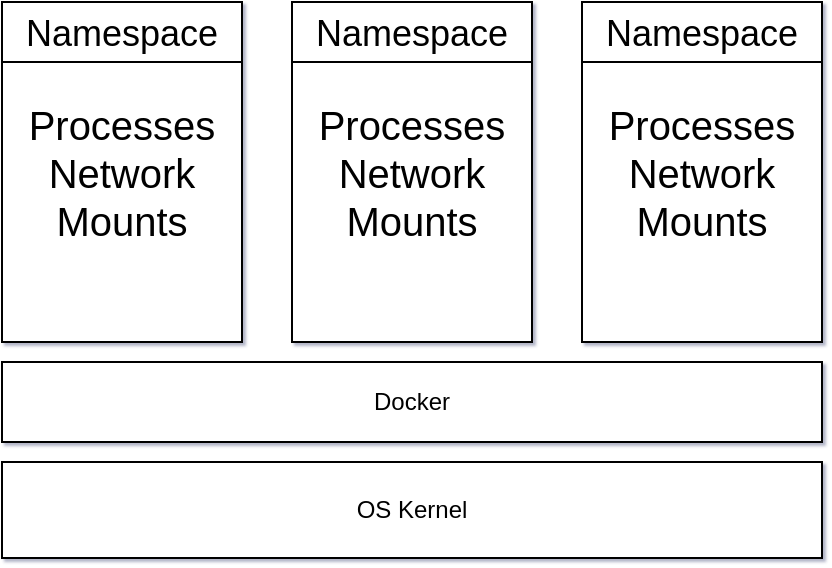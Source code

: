 <mxfile version="11.1.4" type="device"><diagram id="bM21Cl2BUa-kc1amjHer" name="Page-1"><mxGraphModel dx="1422" dy="882" grid="1" gridSize="10" guides="1" tooltips="1" connect="1" arrows="1" fold="1" page="1" pageScale="1" pageWidth="850" pageHeight="1100" math="0" shadow="1"><root><mxCell id="0"/><mxCell id="1" parent="0"/><mxCell id="9S4NStX5pkR6HZhPyOZv-1" value="OS Kernel" style="rounded=0;whiteSpace=wrap;html=1;" vertex="1" parent="1"><mxGeometry x="220" y="380" width="410" height="48" as="geometry"/></mxCell><mxCell id="9S4NStX5pkR6HZhPyOZv-2" value="Docker" style="rounded=0;whiteSpace=wrap;html=1;" vertex="1" parent="1"><mxGeometry x="220" y="330" width="410" height="40" as="geometry"/></mxCell><mxCell id="9S4NStX5pkR6HZhPyOZv-4" value="" style="shape=image;html=1;verticalAlign=top;verticalLabelPosition=bottom;labelBackgroundColor=#ffffff;imageAspect=0;aspect=fixed;image=https://cdn4.iconfinder.com/data/icons/proglyphs-free/512/Linux_-_Tux-128.png;direction=south;rotation=-90;" vertex="1" parent="1"><mxGeometry x="224" y="380" width="48" height="48" as="geometry"/></mxCell><mxCell id="9S4NStX5pkR6HZhPyOZv-5" value="" style="shape=image;html=1;verticalAlign=top;verticalLabelPosition=bottom;labelBackgroundColor=#ffffff;imageAspect=0;aspect=fixed;image=https://cdn1.iconfinder.com/data/icons/logos-and-brands-3/512/97_Docker_logo_logos-128.png" vertex="1" parent="1"><mxGeometry x="228" y="330" width="40" height="40" as="geometry"/></mxCell><mxCell id="9S4NStX5pkR6HZhPyOZv-23" value="" style="group" vertex="1" connectable="0" parent="1"><mxGeometry x="220" y="150" width="120" height="170" as="geometry"/></mxCell><mxCell id="9S4NStX5pkR6HZhPyOZv-22" value="" style="group" vertex="1" connectable="0" parent="9S4NStX5pkR6HZhPyOZv-23"><mxGeometry width="120" height="170" as="geometry"/></mxCell><mxCell id="9S4NStX5pkR6HZhPyOZv-20" value="" style="rounded=0;whiteSpace=wrap;html=1;fontSize=20;align=center;" vertex="1" parent="9S4NStX5pkR6HZhPyOZv-22"><mxGeometry width="120" height="170" as="geometry"/></mxCell><mxCell id="9S4NStX5pkR6HZhPyOZv-21" value="&lt;font style=&quot;font-size: 18px&quot;&gt;Namespace&lt;/font&gt;" style="text;html=1;strokeColor=#000000;fillColor=none;align=center;verticalAlign=middle;whiteSpace=wrap;rounded=0;fontSize=20;" vertex="1" parent="9S4NStX5pkR6HZhPyOZv-22"><mxGeometry width="120" height="30" as="geometry"/></mxCell><mxCell id="9S4NStX5pkR6HZhPyOZv-16" value="Processes&lt;br&gt;Network&lt;br&gt;Mounts" style="text;strokeColor=none;fillColor=none;align=center;verticalAlign=middle;rounded=0;horizontal=1;fontSize=20;spacingBottom=0;spacingTop=0;whiteSpace=wrap;html=1;" vertex="1" parent="9S4NStX5pkR6HZhPyOZv-23"><mxGeometry x="10" y="30" width="100" height="110" as="geometry"/></mxCell><mxCell id="9S4NStX5pkR6HZhPyOZv-24" value="" style="group" vertex="1" connectable="0" parent="1"><mxGeometry x="365" y="150" width="120" height="170" as="geometry"/></mxCell><mxCell id="9S4NStX5pkR6HZhPyOZv-25" value="" style="group" vertex="1" connectable="0" parent="9S4NStX5pkR6HZhPyOZv-24"><mxGeometry width="120" height="170" as="geometry"/></mxCell><mxCell id="9S4NStX5pkR6HZhPyOZv-26" value="" style="rounded=0;whiteSpace=wrap;html=1;fontSize=20;align=center;" vertex="1" parent="9S4NStX5pkR6HZhPyOZv-25"><mxGeometry width="120" height="170" as="geometry"/></mxCell><mxCell id="9S4NStX5pkR6HZhPyOZv-27" value="&lt;font style=&quot;font-size: 18px&quot;&gt;Namespace&lt;/font&gt;" style="text;html=1;strokeColor=#000000;fillColor=none;align=center;verticalAlign=middle;whiteSpace=wrap;rounded=0;fontSize=20;" vertex="1" parent="9S4NStX5pkR6HZhPyOZv-25"><mxGeometry width="120" height="30" as="geometry"/></mxCell><mxCell id="9S4NStX5pkR6HZhPyOZv-28" value="Processes&lt;br&gt;Network&lt;br&gt;Mounts" style="text;strokeColor=none;fillColor=none;align=center;verticalAlign=middle;rounded=0;horizontal=1;fontSize=20;spacingBottom=0;spacingTop=0;whiteSpace=wrap;html=1;" vertex="1" parent="9S4NStX5pkR6HZhPyOZv-24"><mxGeometry x="10" y="30" width="100" height="110" as="geometry"/></mxCell><mxCell id="9S4NStX5pkR6HZhPyOZv-29" value="" style="group" vertex="1" connectable="0" parent="1"><mxGeometry x="510" y="150" width="120" height="170" as="geometry"/></mxCell><mxCell id="9S4NStX5pkR6HZhPyOZv-30" value="" style="group" vertex="1" connectable="0" parent="9S4NStX5pkR6HZhPyOZv-29"><mxGeometry width="120" height="170" as="geometry"/></mxCell><mxCell id="9S4NStX5pkR6HZhPyOZv-31" value="" style="rounded=0;whiteSpace=wrap;html=1;fontSize=20;align=center;" vertex="1" parent="9S4NStX5pkR6HZhPyOZv-30"><mxGeometry width="120" height="170" as="geometry"/></mxCell><mxCell id="9S4NStX5pkR6HZhPyOZv-32" value="&lt;font style=&quot;font-size: 18px&quot;&gt;Namespace&lt;/font&gt;" style="text;html=1;strokeColor=#000000;fillColor=none;align=center;verticalAlign=middle;whiteSpace=wrap;rounded=0;fontSize=20;" vertex="1" parent="9S4NStX5pkR6HZhPyOZv-30"><mxGeometry width="120" height="30" as="geometry"/></mxCell><mxCell id="9S4NStX5pkR6HZhPyOZv-33" value="Processes&lt;br&gt;Network&lt;br&gt;Mounts" style="text;strokeColor=none;fillColor=none;align=center;verticalAlign=middle;rounded=0;horizontal=1;fontSize=20;spacingBottom=0;spacingTop=0;whiteSpace=wrap;html=1;" vertex="1" parent="9S4NStX5pkR6HZhPyOZv-29"><mxGeometry x="10" y="30" width="100" height="110" as="geometry"/></mxCell></root></mxGraphModel></diagram></mxfile>